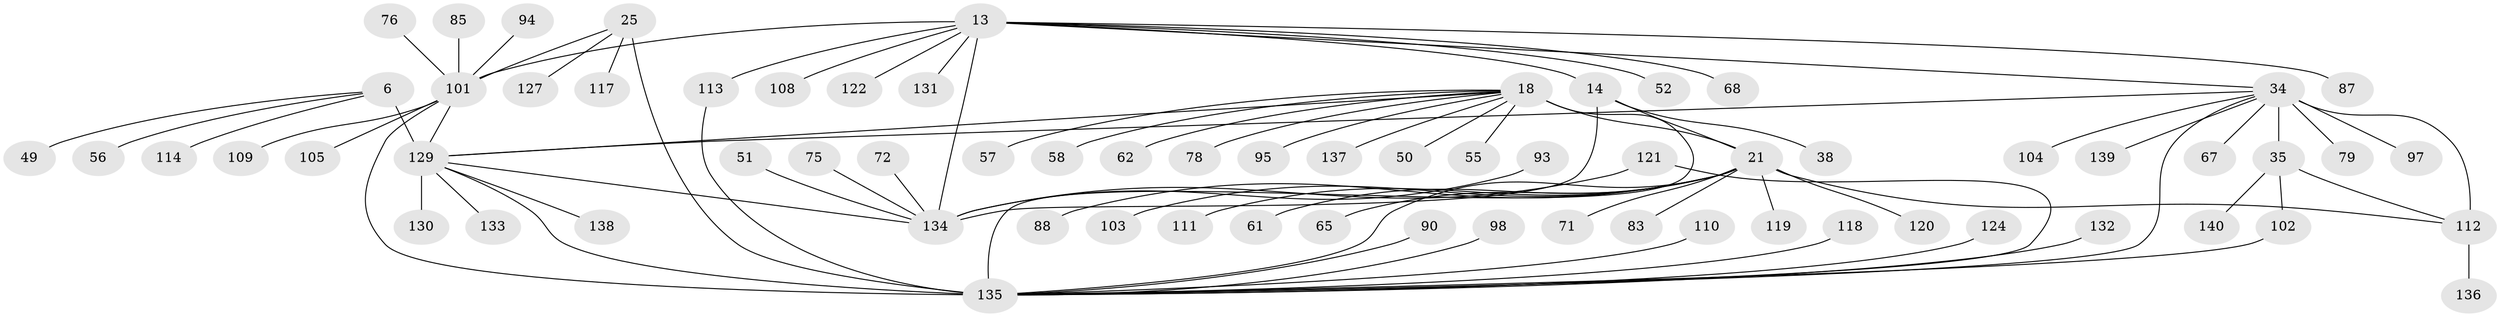 // original degree distribution, {9: 0.05, 10: 0.07142857142857142, 6: 0.014285714285714285, 7: 0.02857142857142857, 8: 0.04285714285714286, 12: 0.02142857142857143, 11: 0.007142857142857143, 13: 0.007142857142857143, 16: 0.007142857142857143, 2: 0.12857142857142856, 1: 0.5857142857142857, 3: 0.02142857142857143, 4: 0.014285714285714285}
// Generated by graph-tools (version 1.1) at 2025/54/03/09/25 04:54:52]
// undirected, 70 vertices, 83 edges
graph export_dot {
graph [start="1"]
  node [color=gray90,style=filled];
  6 [super="+5"];
  13 [super="+11"];
  14 [super="+12"];
  18 [super="+16+17"];
  21 [super="+20+19"];
  25 [super="+22"];
  34 [super="+30+33"];
  35 [super="+31"];
  38;
  49;
  50;
  51;
  52;
  55;
  56;
  57;
  58;
  61;
  62;
  65;
  67;
  68;
  71;
  72;
  75;
  76;
  78;
  79 [super="+60"];
  83;
  85;
  87;
  88;
  90 [super="+54"];
  93;
  94;
  95;
  97;
  98;
  101 [super="+26+39+42+48"];
  102 [super="+40"];
  103;
  104;
  105;
  108 [super="+66"];
  109 [super="+69"];
  110;
  111 [super="+36"];
  112 [super="+100+29+74"];
  113;
  114;
  117;
  118;
  119;
  120;
  121;
  122;
  124;
  127;
  129 [super="+128"];
  130;
  131;
  132 [super="+81"];
  133;
  134 [super="+82+10+45"];
  135 [super="+115+123+44+53+59+64+80+91+89"];
  136;
  137;
  138;
  139 [super="+92"];
  140;
  6 -- 49;
  6 -- 56;
  6 -- 114;
  6 -- 129 [weight=10];
  13 -- 14 [weight=6];
  13 -- 101 [weight=2];
  13 -- 131;
  13 -- 68;
  13 -- 122;
  13 -- 113;
  13 -- 52;
  13 -- 87;
  13 -- 108;
  13 -- 34;
  13 -- 134 [weight=6];
  14 -- 38;
  14 -- 21;
  14 -- 134 [weight=4];
  18 -- 21 [weight=12];
  18 -- 62;
  18 -- 137;
  18 -- 57;
  18 -- 78;
  18 -- 50;
  18 -- 55;
  18 -- 58;
  18 -- 95;
  18 -- 135 [weight=2];
  18 -- 129;
  21 -- 65;
  21 -- 119;
  21 -- 71;
  21 -- 88;
  21 -- 111;
  21 -- 103;
  21 -- 135 [weight=4];
  21 -- 83;
  21 -- 120;
  21 -- 61;
  21 -- 112;
  25 -- 117;
  25 -- 127;
  25 -- 135 [weight=6];
  25 -- 101 [weight=4];
  34 -- 35 [weight=8];
  34 -- 67;
  34 -- 97;
  34 -- 139;
  34 -- 104;
  34 -- 79;
  34 -- 135 [weight=2];
  34 -- 112 [weight=4];
  34 -- 129;
  35 -- 140;
  35 -- 102;
  35 -- 112 [weight=2];
  51 -- 134;
  72 -- 134;
  75 -- 134;
  76 -- 101;
  85 -- 101;
  90 -- 135;
  93 -- 134;
  94 -- 101;
  98 -- 135;
  101 -- 135 [weight=6];
  101 -- 105;
  101 -- 109;
  101 -- 129;
  102 -- 135;
  110 -- 135;
  112 -- 136;
  113 -- 135;
  118 -- 135;
  121 -- 135;
  121 -- 134;
  124 -- 135;
  129 -- 130;
  129 -- 133;
  129 -- 134;
  129 -- 135;
  129 -- 138;
  132 -- 135;
}
